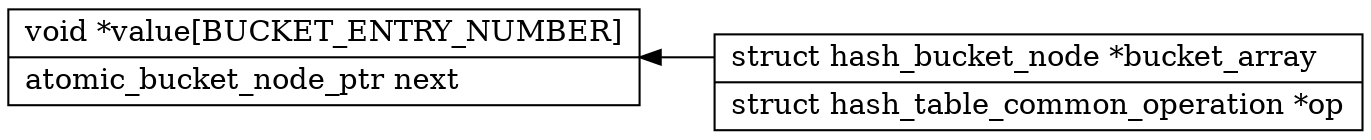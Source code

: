 digraph hash_table{    
    rankdir="RL"
    content[
        shape="record"
        label="<p0>struct hash_bucket_node *bucket_array\l|
        struct hash_table_common_operation *op\l"
    ]
    hash_bucket_node[
        shape="record"
        label=" void *value[BUCKET_ENTRY_NUMBER]\l|
        atomic_bucket_node_ptr next\l"
    ]
    content:p0 -> hash_bucket_node

}